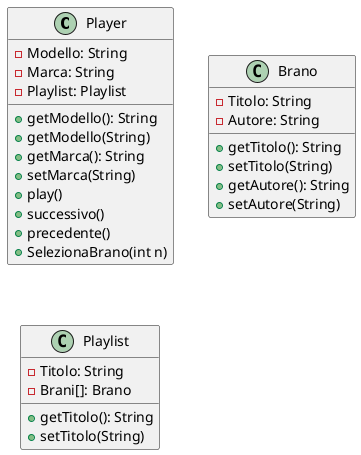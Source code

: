 @startuml
'https://plantuml.com/class-diagram

class Player {
    -Modello: String
    -Marca: String
    -Playlist: Playlist
    +getModello(): String
    +getModello(String)
    +getMarca(): String
    +setMarca(String)
    +play()
    +successivo()
    +precedente()
    +SelezionaBrano(int n)
}

class Brano{
    -Titolo: String
    -Autore: String
    +getTitolo(): String
    +setTitolo(String)
    +getAutore(): String
    +setAutore(String)
}

class Playlist{
    -Titolo: String
    -Brani[]: Brano
    +getTitolo(): String
    +setTitolo(String)
}

@enduml